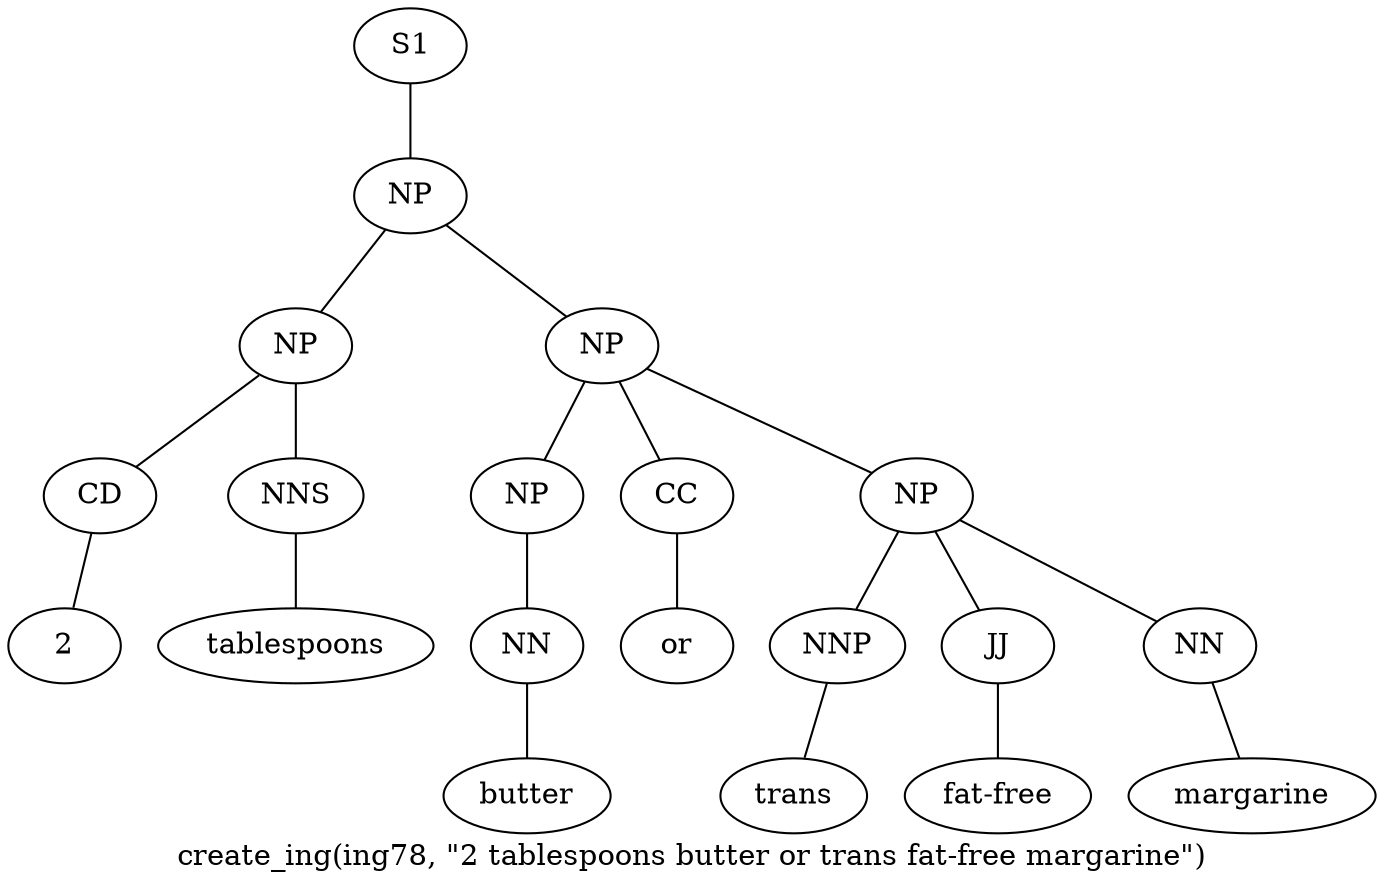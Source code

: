 graph SyntaxGraph {
	label = "create_ing(ing78, \"2 tablespoons butter or trans fat-free margarine\")";
	Node0 [label="S1"];
	Node1 [label="NP"];
	Node2 [label="NP"];
	Node3 [label="CD"];
	Node4 [label="2"];
	Node5 [label="NNS"];
	Node6 [label="tablespoons"];
	Node7 [label="NP"];
	Node8 [label="NP"];
	Node9 [label="NN"];
	Node10 [label="butter"];
	Node11 [label="CC"];
	Node12 [label="or"];
	Node13 [label="NP"];
	Node14 [label="NNP"];
	Node15 [label="trans"];
	Node16 [label="JJ"];
	Node17 [label="fat-free"];
	Node18 [label="NN"];
	Node19 [label="margarine"];

	Node0 -- Node1;
	Node1 -- Node2;
	Node1 -- Node7;
	Node2 -- Node3;
	Node2 -- Node5;
	Node3 -- Node4;
	Node5 -- Node6;
	Node7 -- Node8;
	Node7 -- Node11;
	Node7 -- Node13;
	Node8 -- Node9;
	Node9 -- Node10;
	Node11 -- Node12;
	Node13 -- Node14;
	Node13 -- Node16;
	Node13 -- Node18;
	Node14 -- Node15;
	Node16 -- Node17;
	Node18 -- Node19;
}